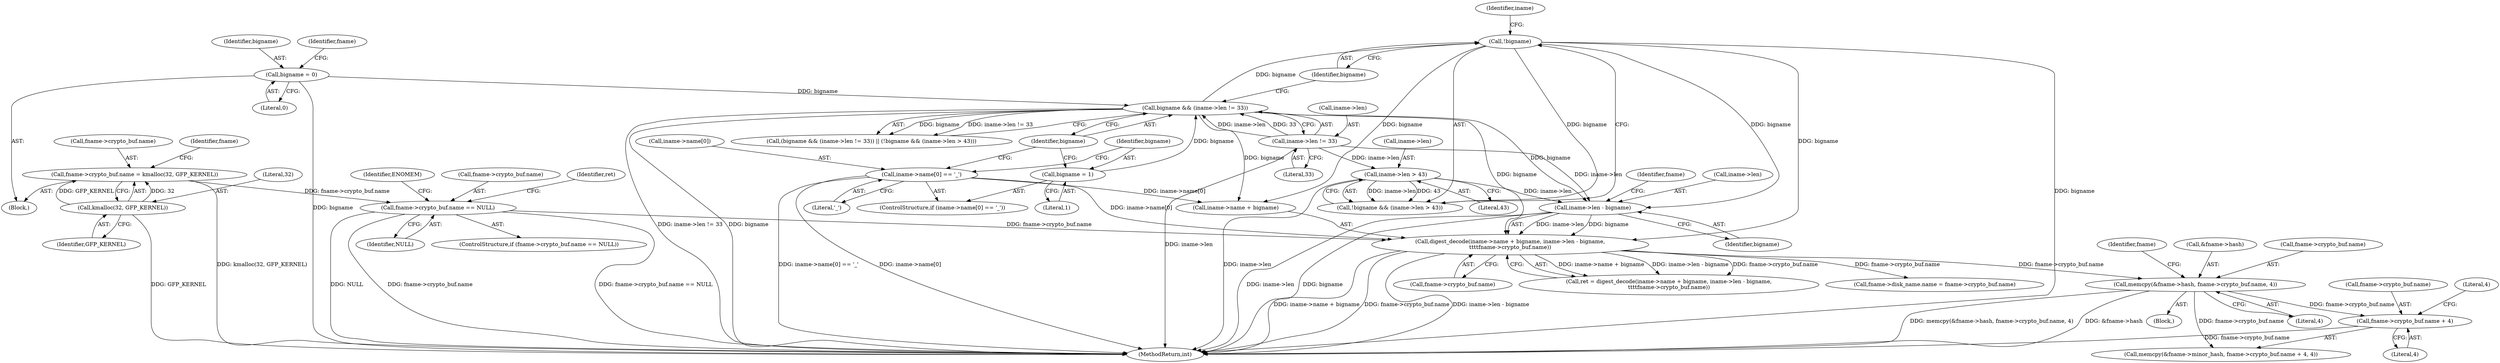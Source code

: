 digraph "0_linux_1b53cf9815bb4744958d41f3795d5d5a1d365e2d_0@pointer" {
"1000335" [label="(Call,fname->crypto_buf.name + 4)"];
"1000319" [label="(Call,memcpy(&fname->hash, fname->crypto_buf.name, 4))"];
"1000283" [label="(Call,digest_decode(iname->name + bigname, iname->len - bigname,\n\t\t\t\tfname->crypto_buf.name))"];
"1000231" [label="(Call,iname->name[0] == '_')"];
"1000251" [label="(Call,!bigname)"];
"1000243" [label="(Call,bigname && (iname->len != 33))"];
"1000238" [label="(Call,bigname = 1)"];
"1000112" [label="(Call,bigname = 0)"];
"1000245" [label="(Call,iname->len != 33)"];
"1000289" [label="(Call,iname->len - bigname)"];
"1000253" [label="(Call,iname->len > 43)"];
"1000271" [label="(Call,fname->crypto_buf.name == NULL)"];
"1000261" [label="(Call,fname->crypto_buf.name = kmalloc(32, GFP_KERNEL))"];
"1000267" [label="(Call,kmalloc(32, GFP_KERNEL))"];
"1000336" [label="(Call,fname->crypto_buf.name)"];
"1000281" [label="(Call,ret = digest_decode(iname->name + bigname, iname->len - bigname,\n\t\t\t\tfname->crypto_buf.name))"];
"1000244" [label="(Identifier,bigname)"];
"1000320" [label="(Call,&fname->hash)"];
"1000249" [label="(Literal,33)"];
"1000246" [label="(Call,iname->len)"];
"1000296" [label="(Identifier,fname)"];
"1000294" [label="(Call,fname->crypto_buf.name)"];
"1000272" [label="(Call,fname->crypto_buf.name)"];
"1000283" [label="(Call,digest_decode(iname->name + bigname, iname->len - bigname,\n\t\t\t\tfname->crypto_buf.name))"];
"1000237" [label="(Literal,'_')"];
"1000282" [label="(Identifier,ret)"];
"1000268" [label="(Literal,32)"];
"1000330" [label="(Call,memcpy(&fname->minor_hash, fname->crypto_buf.name + 4, 4))"];
"1000242" [label="(Call,(bigname && (iname->len != 33)) || (!bigname && (iname->len > 43)))"];
"1000251" [label="(Call,!bigname)"];
"1000319" [label="(Call,memcpy(&fname->hash, fname->crypto_buf.name, 4))"];
"1000261" [label="(Call,fname->crypto_buf.name = kmalloc(32, GFP_KERNEL))"];
"1000267" [label="(Call,kmalloc(32, GFP_KERNEL))"];
"1000253" [label="(Call,iname->len > 43)"];
"1000284" [label="(Call,iname->name + bigname)"];
"1000270" [label="(ControlStructure,if (fname->crypto_buf.name == NULL))"];
"1000113" [label="(Identifier,bigname)"];
"1000257" [label="(Literal,43)"];
"1000239" [label="(Identifier,bigname)"];
"1000254" [label="(Call,iname->len)"];
"1000232" [label="(Call,iname->name[0])"];
"1000106" [label="(Block,)"];
"1000377" [label="(MethodReturn,int)"];
"1000112" [label="(Call,bigname = 0)"];
"1000240" [label="(Literal,1)"];
"1000290" [label="(Call,iname->len)"];
"1000280" [label="(Identifier,ENOMEM)"];
"1000252" [label="(Identifier,bigname)"];
"1000274" [label="(Identifier,fname)"];
"1000230" [label="(ControlStructure,if (iname->name[0] == '_'))"];
"1000342" [label="(Literal,4)"];
"1000271" [label="(Call,fname->crypto_buf.name == NULL)"];
"1000324" [label="(Call,fname->crypto_buf.name)"];
"1000238" [label="(Call,bigname = 1)"];
"1000345" [label="(Call,fname->disk_name.name = fname->crypto_buf.name)"];
"1000341" [label="(Literal,4)"];
"1000333" [label="(Identifier,fname)"];
"1000231" [label="(Call,iname->name[0] == '_')"];
"1000329" [label="(Literal,4)"];
"1000116" [label="(Identifier,fname)"];
"1000318" [label="(Block,)"];
"1000269" [label="(Identifier,GFP_KERNEL)"];
"1000114" [label="(Literal,0)"];
"1000289" [label="(Call,iname->len - bigname)"];
"1000255" [label="(Identifier,iname)"];
"1000277" [label="(Identifier,NULL)"];
"1000250" [label="(Call,!bigname && (iname->len > 43))"];
"1000245" [label="(Call,iname->len != 33)"];
"1000243" [label="(Call,bigname && (iname->len != 33))"];
"1000335" [label="(Call,fname->crypto_buf.name + 4)"];
"1000262" [label="(Call,fname->crypto_buf.name)"];
"1000293" [label="(Identifier,bigname)"];
"1000335" -> "1000330"  [label="AST: "];
"1000335" -> "1000341"  [label="CFG: "];
"1000336" -> "1000335"  [label="AST: "];
"1000341" -> "1000335"  [label="AST: "];
"1000342" -> "1000335"  [label="CFG: "];
"1000335" -> "1000377"  [label="DDG: fname->crypto_buf.name"];
"1000319" -> "1000335"  [label="DDG: fname->crypto_buf.name"];
"1000319" -> "1000318"  [label="AST: "];
"1000319" -> "1000329"  [label="CFG: "];
"1000320" -> "1000319"  [label="AST: "];
"1000324" -> "1000319"  [label="AST: "];
"1000329" -> "1000319"  [label="AST: "];
"1000333" -> "1000319"  [label="CFG: "];
"1000319" -> "1000377"  [label="DDG: memcpy(&fname->hash, fname->crypto_buf.name, 4)"];
"1000319" -> "1000377"  [label="DDG: &fname->hash"];
"1000283" -> "1000319"  [label="DDG: fname->crypto_buf.name"];
"1000319" -> "1000330"  [label="DDG: fname->crypto_buf.name"];
"1000283" -> "1000281"  [label="AST: "];
"1000283" -> "1000294"  [label="CFG: "];
"1000284" -> "1000283"  [label="AST: "];
"1000289" -> "1000283"  [label="AST: "];
"1000294" -> "1000283"  [label="AST: "];
"1000281" -> "1000283"  [label="CFG: "];
"1000283" -> "1000377"  [label="DDG: iname->name + bigname"];
"1000283" -> "1000377"  [label="DDG: fname->crypto_buf.name"];
"1000283" -> "1000377"  [label="DDG: iname->len - bigname"];
"1000283" -> "1000281"  [label="DDG: iname->name + bigname"];
"1000283" -> "1000281"  [label="DDG: iname->len - bigname"];
"1000283" -> "1000281"  [label="DDG: fname->crypto_buf.name"];
"1000231" -> "1000283"  [label="DDG: iname->name[0]"];
"1000251" -> "1000283"  [label="DDG: bigname"];
"1000243" -> "1000283"  [label="DDG: bigname"];
"1000289" -> "1000283"  [label="DDG: iname->len"];
"1000289" -> "1000283"  [label="DDG: bigname"];
"1000271" -> "1000283"  [label="DDG: fname->crypto_buf.name"];
"1000283" -> "1000345"  [label="DDG: fname->crypto_buf.name"];
"1000231" -> "1000230"  [label="AST: "];
"1000231" -> "1000237"  [label="CFG: "];
"1000232" -> "1000231"  [label="AST: "];
"1000237" -> "1000231"  [label="AST: "];
"1000239" -> "1000231"  [label="CFG: "];
"1000244" -> "1000231"  [label="CFG: "];
"1000231" -> "1000377"  [label="DDG: iname->name[0]"];
"1000231" -> "1000377"  [label="DDG: iname->name[0] == '_'"];
"1000231" -> "1000284"  [label="DDG: iname->name[0]"];
"1000251" -> "1000250"  [label="AST: "];
"1000251" -> "1000252"  [label="CFG: "];
"1000252" -> "1000251"  [label="AST: "];
"1000255" -> "1000251"  [label="CFG: "];
"1000250" -> "1000251"  [label="CFG: "];
"1000251" -> "1000377"  [label="DDG: bigname"];
"1000251" -> "1000250"  [label="DDG: bigname"];
"1000243" -> "1000251"  [label="DDG: bigname"];
"1000251" -> "1000284"  [label="DDG: bigname"];
"1000251" -> "1000289"  [label="DDG: bigname"];
"1000243" -> "1000242"  [label="AST: "];
"1000243" -> "1000244"  [label="CFG: "];
"1000243" -> "1000245"  [label="CFG: "];
"1000244" -> "1000243"  [label="AST: "];
"1000245" -> "1000243"  [label="AST: "];
"1000252" -> "1000243"  [label="CFG: "];
"1000242" -> "1000243"  [label="CFG: "];
"1000243" -> "1000377"  [label="DDG: bigname"];
"1000243" -> "1000377"  [label="DDG: iname->len != 33"];
"1000243" -> "1000242"  [label="DDG: bigname"];
"1000243" -> "1000242"  [label="DDG: iname->len != 33"];
"1000238" -> "1000243"  [label="DDG: bigname"];
"1000112" -> "1000243"  [label="DDG: bigname"];
"1000245" -> "1000243"  [label="DDG: iname->len"];
"1000245" -> "1000243"  [label="DDG: 33"];
"1000243" -> "1000284"  [label="DDG: bigname"];
"1000243" -> "1000289"  [label="DDG: bigname"];
"1000238" -> "1000230"  [label="AST: "];
"1000238" -> "1000240"  [label="CFG: "];
"1000239" -> "1000238"  [label="AST: "];
"1000240" -> "1000238"  [label="AST: "];
"1000244" -> "1000238"  [label="CFG: "];
"1000112" -> "1000106"  [label="AST: "];
"1000112" -> "1000114"  [label="CFG: "];
"1000113" -> "1000112"  [label="AST: "];
"1000114" -> "1000112"  [label="AST: "];
"1000116" -> "1000112"  [label="CFG: "];
"1000112" -> "1000377"  [label="DDG: bigname"];
"1000245" -> "1000249"  [label="CFG: "];
"1000246" -> "1000245"  [label="AST: "];
"1000249" -> "1000245"  [label="AST: "];
"1000245" -> "1000377"  [label="DDG: iname->len"];
"1000245" -> "1000253"  [label="DDG: iname->len"];
"1000245" -> "1000289"  [label="DDG: iname->len"];
"1000289" -> "1000293"  [label="CFG: "];
"1000290" -> "1000289"  [label="AST: "];
"1000293" -> "1000289"  [label="AST: "];
"1000296" -> "1000289"  [label="CFG: "];
"1000289" -> "1000377"  [label="DDG: iname->len"];
"1000289" -> "1000377"  [label="DDG: bigname"];
"1000253" -> "1000289"  [label="DDG: iname->len"];
"1000253" -> "1000250"  [label="AST: "];
"1000253" -> "1000257"  [label="CFG: "];
"1000254" -> "1000253"  [label="AST: "];
"1000257" -> "1000253"  [label="AST: "];
"1000250" -> "1000253"  [label="CFG: "];
"1000253" -> "1000377"  [label="DDG: iname->len"];
"1000253" -> "1000250"  [label="DDG: iname->len"];
"1000253" -> "1000250"  [label="DDG: 43"];
"1000271" -> "1000270"  [label="AST: "];
"1000271" -> "1000277"  [label="CFG: "];
"1000272" -> "1000271"  [label="AST: "];
"1000277" -> "1000271"  [label="AST: "];
"1000280" -> "1000271"  [label="CFG: "];
"1000282" -> "1000271"  [label="CFG: "];
"1000271" -> "1000377"  [label="DDG: NULL"];
"1000271" -> "1000377"  [label="DDG: fname->crypto_buf.name"];
"1000271" -> "1000377"  [label="DDG: fname->crypto_buf.name == NULL"];
"1000261" -> "1000271"  [label="DDG: fname->crypto_buf.name"];
"1000261" -> "1000106"  [label="AST: "];
"1000261" -> "1000267"  [label="CFG: "];
"1000262" -> "1000261"  [label="AST: "];
"1000267" -> "1000261"  [label="AST: "];
"1000274" -> "1000261"  [label="CFG: "];
"1000261" -> "1000377"  [label="DDG: kmalloc(32, GFP_KERNEL)"];
"1000267" -> "1000261"  [label="DDG: 32"];
"1000267" -> "1000261"  [label="DDG: GFP_KERNEL"];
"1000267" -> "1000269"  [label="CFG: "];
"1000268" -> "1000267"  [label="AST: "];
"1000269" -> "1000267"  [label="AST: "];
"1000267" -> "1000377"  [label="DDG: GFP_KERNEL"];
}

